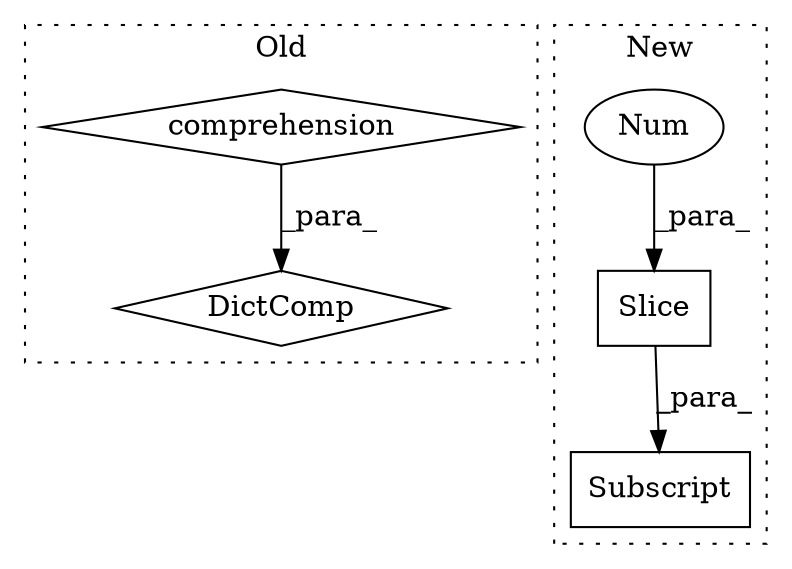 digraph G {
subgraph cluster0 {
1 [label="DictComp" a="84" s="2184" l="66" shape="diamond"];
4 [label="comprehension" a="45" s="2190" l="3" shape="diamond"];
label = "Old";
style="dotted";
}
subgraph cluster1 {
2 [label="Slice" a="80" s="1330" l="2" shape="box"];
3 [label="Num" a="76" s="1330" l="1" shape="ellipse"];
5 [label="Subscript" a="63" s="1326,0" l="7,0" shape="box"];
label = "New";
style="dotted";
}
2 -> 5 [label="_para_"];
3 -> 2 [label="_para_"];
4 -> 1 [label="_para_"];
}